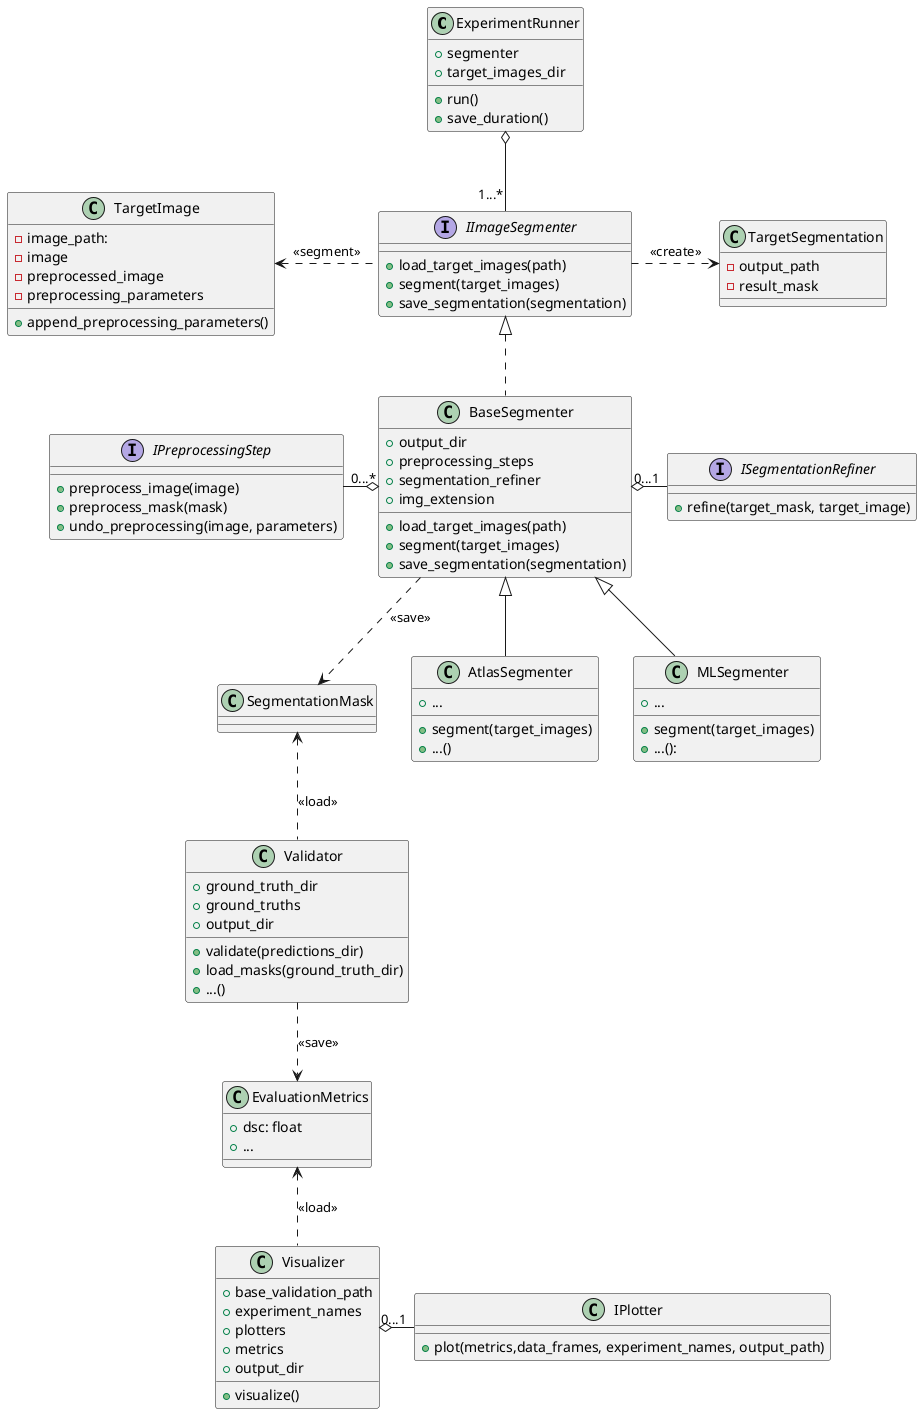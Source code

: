 @startuml

class ExperimentRunner {
    + segmenter
    + target_images_dir
    + run()
    + save_duration()
}

interface IImageSegmenter {
    + load_target_images(path)
    + segment(target_images)
    + save_segmentation(segmentation)
}

class BaseSegmenter {
    + output_dir
    + preprocessing_steps
    + segmentation_refiner
    + img_extension
    + load_target_images(path)
    + segment(target_images)
    + save_segmentation(segmentation)
}

class AtlasSegmenter {
    + ...
    + segment(target_images)
    + ...()
}

class MLSegmenter {
    + ...
    + segment(target_images)
    + ...():
}

interface IPreprocessingStep {
    + preprocess_image(image)
    + preprocess_mask(mask)
    + undo_preprocessing(image, parameters)
}

interface ISegmentationRefiner {
    + refine(target_mask, target_image)
}

IImageSegmenter <|.. BaseSegmenter
BaseSegmenter <|-d- AtlasSegmenter
BaseSegmenter <|-d- MLSegmenter
ExperimentRunner o-- "1...*" IImageSegmenter
BaseSegmenter o-l- "0...*" IPreprocessingStep
BaseSegmenter o-r- "0...1" ISegmentationRefiner



class TargetSegmentation {
    - output_path
    - result_mask
}

class TargetImage {
    - image_path:
    - image
    - preprocessed_image
    - preprocessing_parameters
    + append_preprocessing_parameters()
}

IImageSegmenter .r.> TargetSegmentation : <<create>>
IImageSegmenter .l.> TargetImage : <<segment>>

class SegmentationMask {
}

BaseSegmenter .d.> SegmentationMask : <<save>>


class Validator {
    + ground_truth_dir
    + ground_truths
    + output_dir
    + validate(predictions_dir)
    + load_masks(ground_truth_dir)
    + ...()
}

Validator .u.> SegmentationMask : <<load>>

class EvaluationMetrics {
    + dsc: float
    + ...
}

Validator .d.> EvaluationMetrics : <<save>>

class Visualizer {
    + base_validation_path
    + experiment_names
    + plotters
    + metrics
    + output_dir
    + visualize()
}

class IPlotter {
    + plot(metrics,data_frames, experiment_names, output_path)
}

Visualizer .u.> EvaluationMetrics : <<load>>
Visualizer o-r- "0...1" IPlotter

@enduml